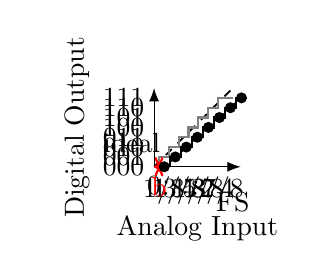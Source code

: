 \def\arrlen{3mm}
\def\arrwidth{2mm}
\usetikzlibrary{calc}

\begin{tikzpicture}
	% axes
	\draw[Latex-Latex] (1.1,0) -- node[midway, below, yshift = -5mm] {Analog Input} (0,0) -- (0,1) node[midway, above, rotate=90, yshift = 7mm] {Digital Output};
	% x- labels
	\draw (0,0) node[anchor=north ] {0}
	(0.125,0) node[anchor=north ] {1/8}
	(0.250,0) node[anchor=north ] {1/4}
	(0.375,0) node[anchor=north ] {3/8}
	(0.5,0) node[anchor=north ] {1/2}
	(0.625,0) node[anchor=north ] {5/8}
	(0.750,0) node[anchor=north ] {3/4}
	(0.875,0) node[anchor=north ] {7/8}
	(1,0) node[anchor=north, yshift = -2mm] {FS};
	
	%y-labels		
	\draw	(0,0) node[anchor=east] {000}
	(0, 0.125) node[anchor=east] {001}
	(0, 0.250) node[anchor=east] {010}
	(0, 0.375) node[anchor= east] {011}
	(0, 0.5) node[anchor= east] {100}
	(0, 0.625) node[anchor= east] {101}
	(0, 0.750) node[anchor= east] {110}
	(0, 0.875) node[anchor= east] {111};
	
	%line
	\draw[dashed, semithick] (0,0) -- (1,1);

	
	\draw (0.2, 0.3) node[anchor=east] {ideal};
	\draw [thick, gray] (0,0) -- (0.062,0) -- (0.062, 0.125) -- (0.188, 0.125) -- (0.188, 0.250) -- (0.312, 0.250) --  (0.312, 0.375) -- (0.438, 0.375) -- (0.438, 0.5) -- (0.562,  0.5) -- (0.562,  0.625) -- (0.688,  0.625) -- (0.688,  0.750) -- (0.812,  0.750) -- (0.812,  0.875) -- (0.938,  0.875) --  (1, 0.875) ;
	
	\draw[<->, thick, red] (0,0) -- (0.125,0) node[midway, anchor = north] {b};
\begin{scope}[xshift=1mm] 
	\draw[dotted, thick] (0.03,0) -- (1.01,0.875);
	
%stairs
	\draw [thick] (0.1,0) -- (0.1,0.125) -- (0.24, 0.125) -- (0.24, 0.250) -- (0.38, 0.250) -- (0.38, 0.375) --  (0.52, 0.375) -- (0.52, 0.5) -- (0.66, 0.5) -- (0.66,  0.625) -- (0.8,  0.625) -- (0.8, 0.750) -- (0.94,  0.750) -- (0.94,  0.875) -- (1.08,  0.875);

%points	

	\draw (0.03,0) node[circle, fill = black, inner sep=0pt, minimum size = 4pt] {};
	\draw (0.17,0.125) node[circle, fill = black, inner sep=0pt,  minimum size = 4pt] {};
	\draw (0.31,0.25) node[circle, fill = black, inner sep=0pt, minimum size = 4pt] {};
	\draw (0.45,0.375) node[circle, fill = black, inner sep=0pt, minimum size = 4pt] {};
	\draw (0.59,0.5) node[circle, fill = black, inner sep=0pt, minimum size = 4pt] {};
	\draw (0.73,0.625) node[circle, fill = black, inner sep=0pt, minimum size = 4pt] {};
	\draw (0.87,0.75) node[circle, fill = black, inner sep=0pt, minimum size = 4pt] {};
	\draw (1.01,0.875) node[circle, fill = black, inner sep=0pt, minimum size = 4pt] {};
\end{scope}	
	
\end{tikzpicture}
